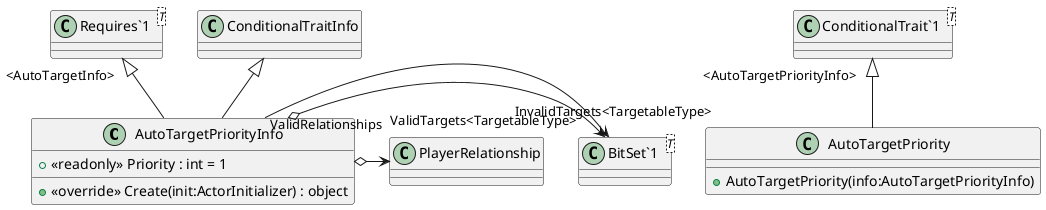 @startuml
class AutoTargetPriorityInfo {
    + <<readonly>> Priority : int = 1
    + <<override>> Create(init:ActorInitializer) : object
}
class AutoTargetPriority {
    + AutoTargetPriority(info:AutoTargetPriorityInfo)
}
class "Requires`1"<T> {
}
class "BitSet`1"<T> {
}
class "ConditionalTrait`1"<T> {
}
ConditionalTraitInfo <|-- AutoTargetPriorityInfo
"Requires`1" "<AutoTargetInfo>" <|-- AutoTargetPriorityInfo
AutoTargetPriorityInfo o-> "ValidTargets<TargetableType>" "BitSet`1"
AutoTargetPriorityInfo --> "InvalidTargets<TargetableType>" "BitSet`1"
AutoTargetPriorityInfo o-> "ValidRelationships" PlayerRelationship
"ConditionalTrait`1" "<AutoTargetPriorityInfo>" <|-- AutoTargetPriority
@enduml

